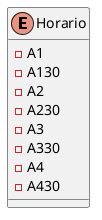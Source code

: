 @startuml
'https://plantuml.com/class-diagram

enum Horario{
    - A1
    - A130
    - A2
    - A230
    - A3
    - A330
    - A4
    - A430
}

@enduml
